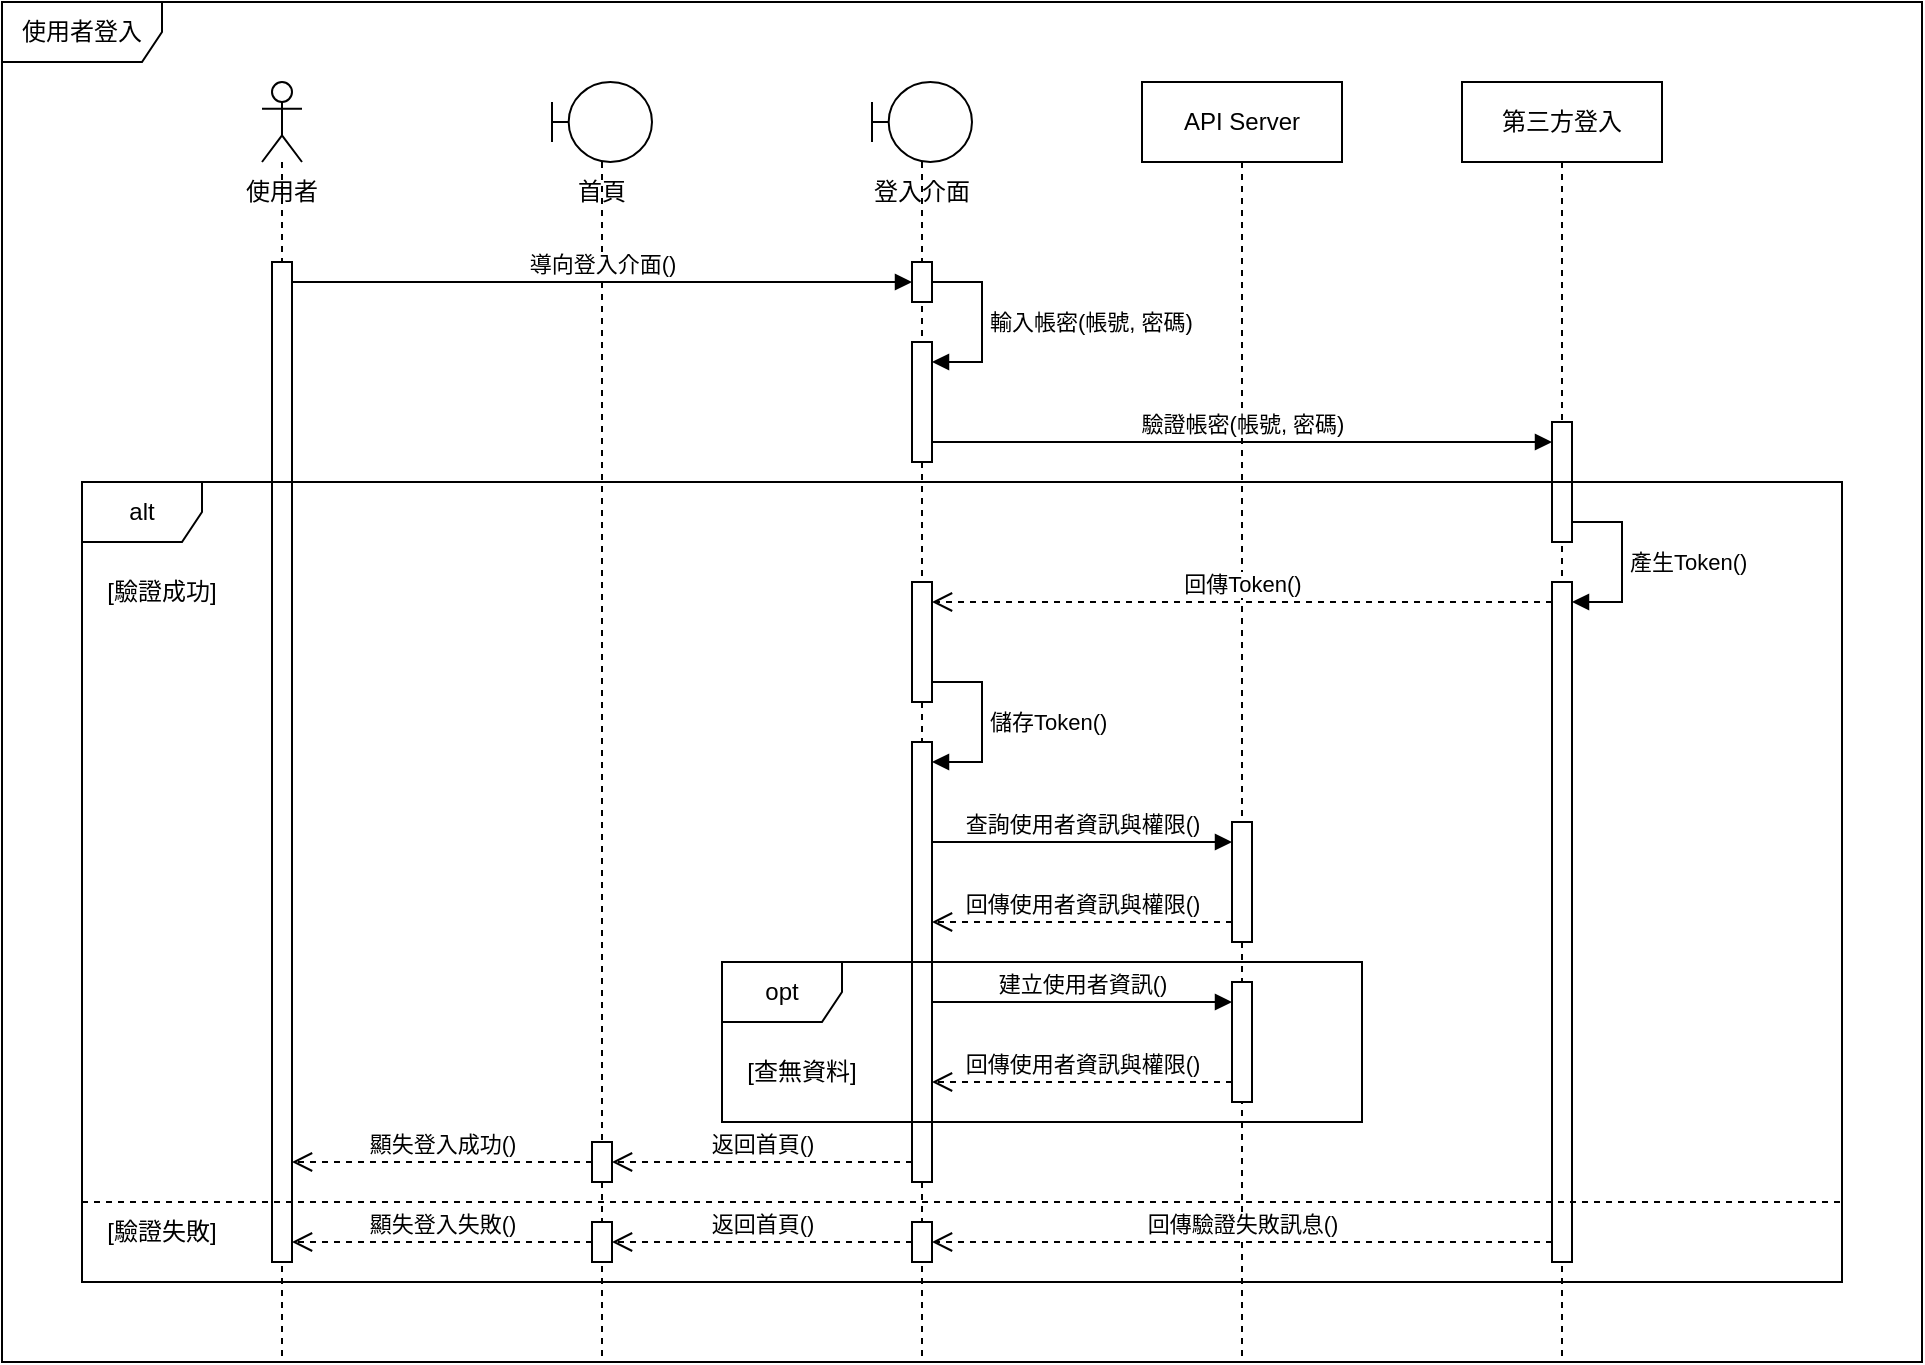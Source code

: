 <mxfile version="27.0.5">
  <diagram name="第 1 页" id="1ISZXP66ttom4p50y0LG">
    <mxGraphModel dx="1163" dy="716" grid="1" gridSize="10" guides="1" tooltips="1" connect="1" arrows="1" fold="1" page="1" pageScale="1" pageWidth="827" pageHeight="1169" math="0" shadow="0">
      <root>
        <mxCell id="0" />
        <mxCell id="1" parent="0" />
        <mxCell id="TqxyXy0SHhE-zwgsd13N-1" value="" style="shape=umlLifeline;perimeter=lifelinePerimeter;whiteSpace=wrap;html=1;container=1;dropTarget=0;collapsible=0;recursiveResize=0;outlineConnect=0;portConstraint=eastwest;newEdgeStyle={&quot;curved&quot;:0,&quot;rounded&quot;:0};participant=umlActor;" vertex="1" parent="1">
          <mxGeometry x="170" y="80" width="20" height="640" as="geometry" />
        </mxCell>
        <mxCell id="TqxyXy0SHhE-zwgsd13N-10" value="" style="html=1;points=[[0,0,0,0,5],[0,1,0,0,-5],[1,0,0,0,5],[1,1,0,0,-5]];perimeter=orthogonalPerimeter;outlineConnect=0;targetShapes=umlLifeline;portConstraint=eastwest;newEdgeStyle={&quot;curved&quot;:0,&quot;rounded&quot;:0};" vertex="1" parent="TqxyXy0SHhE-zwgsd13N-1">
          <mxGeometry x="5" y="90" width="10" height="500" as="geometry" />
        </mxCell>
        <mxCell id="TqxyXy0SHhE-zwgsd13N-2" value="" style="shape=umlLifeline;perimeter=lifelinePerimeter;whiteSpace=wrap;html=1;container=1;dropTarget=0;collapsible=0;recursiveResize=0;outlineConnect=0;portConstraint=eastwest;newEdgeStyle={&quot;curved&quot;:0,&quot;rounded&quot;:0};participant=umlBoundary;" vertex="1" parent="1">
          <mxGeometry x="315" y="80" width="50" height="640" as="geometry" />
        </mxCell>
        <mxCell id="TqxyXy0SHhE-zwgsd13N-3" value="" style="shape=umlLifeline;perimeter=lifelinePerimeter;whiteSpace=wrap;html=1;container=1;dropTarget=0;collapsible=0;recursiveResize=0;outlineConnect=0;portConstraint=eastwest;newEdgeStyle={&quot;curved&quot;:0,&quot;rounded&quot;:0};participant=umlBoundary;" vertex="1" parent="1">
          <mxGeometry x="475" y="80" width="50" height="640" as="geometry" />
        </mxCell>
        <mxCell id="TqxyXy0SHhE-zwgsd13N-6" value="" style="html=1;points=[[0,0,0,0,5],[0,1,0,0,-5],[1,0,0,0,5],[1,1,0,0,-5]];perimeter=orthogonalPerimeter;outlineConnect=0;targetShapes=umlLifeline;portConstraint=eastwest;newEdgeStyle={&quot;curved&quot;:0,&quot;rounded&quot;:0};" vertex="1" parent="TqxyXy0SHhE-zwgsd13N-3">
          <mxGeometry x="20" y="90" width="10" height="20" as="geometry" />
        </mxCell>
        <mxCell id="TqxyXy0SHhE-zwgsd13N-13" value="" style="html=1;points=[[0,0,0,0,5],[0,1,0,0,-5],[1,0,0,0,5],[1,1,0,0,-5]];perimeter=orthogonalPerimeter;outlineConnect=0;targetShapes=umlLifeline;portConstraint=eastwest;newEdgeStyle={&quot;curved&quot;:0,&quot;rounded&quot;:0};" vertex="1" parent="TqxyXy0SHhE-zwgsd13N-3">
          <mxGeometry x="20" y="130" width="10" height="60" as="geometry" />
        </mxCell>
        <mxCell id="TqxyXy0SHhE-zwgsd13N-14" value="輸入帳密(帳號, 密碼)" style="html=1;align=left;spacingLeft=2;endArrow=block;rounded=0;edgeStyle=orthogonalEdgeStyle;curved=0;rounded=0;" edge="1" target="TqxyXy0SHhE-zwgsd13N-13" parent="TqxyXy0SHhE-zwgsd13N-3" source="TqxyXy0SHhE-zwgsd13N-6">
          <mxGeometry relative="1" as="geometry">
            <mxPoint x="35" y="100" as="sourcePoint" />
            <Array as="points">
              <mxPoint x="55" y="100" />
              <mxPoint x="55" y="140" />
            </Array>
          </mxGeometry>
        </mxCell>
        <mxCell id="TqxyXy0SHhE-zwgsd13N-22" value="" style="html=1;points=[[0,0,0,0,5],[0,1,0,0,-5],[1,0,0,0,5],[1,1,0,0,-5]];perimeter=orthogonalPerimeter;outlineConnect=0;targetShapes=umlLifeline;portConstraint=eastwest;newEdgeStyle={&quot;curved&quot;:0,&quot;rounded&quot;:0};" vertex="1" parent="TqxyXy0SHhE-zwgsd13N-3">
          <mxGeometry x="20" y="250" width="10" height="60" as="geometry" />
        </mxCell>
        <mxCell id="TqxyXy0SHhE-zwgsd13N-4" value="API Server" style="shape=umlLifeline;perimeter=lifelinePerimeter;whiteSpace=wrap;html=1;container=1;dropTarget=0;collapsible=0;recursiveResize=0;outlineConnect=0;portConstraint=eastwest;newEdgeStyle={&quot;curved&quot;:0,&quot;rounded&quot;:0};" vertex="1" parent="1">
          <mxGeometry x="610" y="80" width="100" height="640" as="geometry" />
        </mxCell>
        <mxCell id="TqxyXy0SHhE-zwgsd13N-28" value="" style="html=1;points=[[0,0,0,0,5],[0,1,0,0,-5],[1,0,0,0,5],[1,1,0,0,-5]];perimeter=orthogonalPerimeter;outlineConnect=0;targetShapes=umlLifeline;portConstraint=eastwest;newEdgeStyle={&quot;curved&quot;:0,&quot;rounded&quot;:0};" vertex="1" parent="TqxyXy0SHhE-zwgsd13N-4">
          <mxGeometry x="45" y="370" width="10" height="60" as="geometry" />
        </mxCell>
        <mxCell id="TqxyXy0SHhE-zwgsd13N-31" value="" style="html=1;points=[[0,0,0,0,5],[0,1,0,0,-5],[1,0,0,0,5],[1,1,0,0,-5]];perimeter=orthogonalPerimeter;outlineConnect=0;targetShapes=umlLifeline;portConstraint=eastwest;newEdgeStyle={&quot;curved&quot;:0,&quot;rounded&quot;:0};" vertex="1" parent="TqxyXy0SHhE-zwgsd13N-4">
          <mxGeometry x="45" y="450" width="10" height="60" as="geometry" />
        </mxCell>
        <mxCell id="TqxyXy0SHhE-zwgsd13N-36" value="顯失登入成功()" style="html=1;verticalAlign=bottom;endArrow=open;dashed=1;endSize=8;curved=0;rounded=0;" edge="1" parent="TqxyXy0SHhE-zwgsd13N-4" source="TqxyXy0SHhE-zwgsd13N-34">
          <mxGeometry relative="1" as="geometry">
            <mxPoint x="-280" y="540" as="sourcePoint" />
            <mxPoint x="-425.0" y="540" as="targetPoint" />
          </mxGeometry>
        </mxCell>
        <mxCell id="TqxyXy0SHhE-zwgsd13N-37" value="顯失登入失敗()" style="html=1;verticalAlign=bottom;endArrow=open;dashed=1;endSize=8;curved=0;rounded=0;" edge="1" parent="TqxyXy0SHhE-zwgsd13N-4" source="TqxyXy0SHhE-zwgsd13N-41">
          <mxGeometry relative="1" as="geometry">
            <mxPoint x="-290" y="580" as="sourcePoint" />
            <mxPoint x="-425.0" y="580" as="targetPoint" />
            <Array as="points" />
          </mxGeometry>
        </mxCell>
        <mxCell id="TqxyXy0SHhE-zwgsd13N-41" value="" style="html=1;points=[[0,0,0,0,5],[0,1,0,0,-5],[1,0,0,0,5],[1,1,0,0,-5]];perimeter=orthogonalPerimeter;outlineConnect=0;targetShapes=umlLifeline;portConstraint=eastwest;newEdgeStyle={&quot;curved&quot;:0,&quot;rounded&quot;:0};" vertex="1" parent="TqxyXy0SHhE-zwgsd13N-4">
          <mxGeometry x="-275" y="570" width="10" height="20" as="geometry" />
        </mxCell>
        <mxCell id="TqxyXy0SHhE-zwgsd13N-34" value="" style="html=1;points=[[0,0,0,0,5],[0,1,0,0,-5],[1,0,0,0,5],[1,1,0,0,-5]];perimeter=orthogonalPerimeter;outlineConnect=0;targetShapes=umlLifeline;portConstraint=eastwest;newEdgeStyle={&quot;curved&quot;:0,&quot;rounded&quot;:0};" vertex="1" parent="TqxyXy0SHhE-zwgsd13N-4">
          <mxGeometry x="-275" y="530" width="10" height="20" as="geometry" />
        </mxCell>
        <mxCell id="TqxyXy0SHhE-zwgsd13N-35" value="返回首頁()" style="html=1;verticalAlign=bottom;endArrow=open;dashed=1;endSize=8;curved=0;rounded=0;" edge="1" parent="TqxyXy0SHhE-zwgsd13N-4" source="TqxyXy0SHhE-zwgsd13N-26" target="TqxyXy0SHhE-zwgsd13N-34">
          <mxGeometry relative="1" as="geometry">
            <mxPoint x="-117" y="540" as="sourcePoint" />
            <mxPoint x="-197" y="540" as="targetPoint" />
            <Array as="points">
              <mxPoint x="-190" y="540" />
            </Array>
          </mxGeometry>
        </mxCell>
        <mxCell id="TqxyXy0SHhE-zwgsd13N-42" value="返回首頁()" style="html=1;verticalAlign=bottom;endArrow=open;dashed=1;endSize=8;curved=0;rounded=0;" edge="1" parent="TqxyXy0SHhE-zwgsd13N-4" target="TqxyXy0SHhE-zwgsd13N-41" source="TqxyXy0SHhE-zwgsd13N-40">
          <mxGeometry relative="1" as="geometry">
            <mxPoint x="-117" y="580" as="sourcePoint" />
            <mxPoint x="-197" y="580" as="targetPoint" />
          </mxGeometry>
        </mxCell>
        <mxCell id="TqxyXy0SHhE-zwgsd13N-40" value="" style="html=1;points=[[0,0,0,0,5],[0,1,0,0,-5],[1,0,0,0,5],[1,1,0,0,-5]];perimeter=orthogonalPerimeter;outlineConnect=0;targetShapes=umlLifeline;portConstraint=eastwest;newEdgeStyle={&quot;curved&quot;:0,&quot;rounded&quot;:0};" vertex="1" parent="TqxyXy0SHhE-zwgsd13N-4">
          <mxGeometry x="-115" y="570" width="10" height="20" as="geometry" />
        </mxCell>
        <mxCell id="TqxyXy0SHhE-zwgsd13N-26" value="" style="html=1;points=[[0,0,0,0,5],[0,1,0,0,-5],[1,0,0,0,5],[1,1,0,0,-5]];perimeter=orthogonalPerimeter;outlineConnect=0;targetShapes=umlLifeline;portConstraint=eastwest;newEdgeStyle={&quot;curved&quot;:0,&quot;rounded&quot;:0};" vertex="1" parent="TqxyXy0SHhE-zwgsd13N-4">
          <mxGeometry x="-115" y="330" width="10" height="220" as="geometry" />
        </mxCell>
        <mxCell id="TqxyXy0SHhE-zwgsd13N-38" value="回傳驗證失敗訊息()" style="html=1;verticalAlign=bottom;endArrow=open;dashed=1;endSize=8;curved=0;rounded=0;" edge="1" parent="TqxyXy0SHhE-zwgsd13N-4">
          <mxGeometry relative="1" as="geometry">
            <mxPoint x="205" y="580" as="sourcePoint" />
            <mxPoint x="-105" y="580" as="targetPoint" />
            <Array as="points">
              <mxPoint x="50" y="580" />
            </Array>
          </mxGeometry>
        </mxCell>
        <mxCell id="TqxyXy0SHhE-zwgsd13N-29" value="查詢使用者資訊與權限()" style="html=1;verticalAlign=bottom;endArrow=block;curved=0;rounded=0;" edge="1" target="TqxyXy0SHhE-zwgsd13N-28" parent="TqxyXy0SHhE-zwgsd13N-4">
          <mxGeometry relative="1" as="geometry">
            <mxPoint x="-105" y="380" as="sourcePoint" />
            <Array as="points">
              <mxPoint x="-30" y="380" />
            </Array>
          </mxGeometry>
        </mxCell>
        <mxCell id="TqxyXy0SHhE-zwgsd13N-30" value="回傳使用者資訊與權限()" style="html=1;verticalAlign=bottom;endArrow=open;dashed=1;endSize=8;curved=0;rounded=0;" edge="1" source="TqxyXy0SHhE-zwgsd13N-28" parent="TqxyXy0SHhE-zwgsd13N-4">
          <mxGeometry relative="1" as="geometry">
            <mxPoint x="-105" y="420" as="targetPoint" />
            <Array as="points">
              <mxPoint x="-30" y="420" />
            </Array>
          </mxGeometry>
        </mxCell>
        <mxCell id="TqxyXy0SHhE-zwgsd13N-32" value="建立使用者資訊()" style="html=1;verticalAlign=bottom;endArrow=block;curved=0;rounded=0;" edge="1" parent="TqxyXy0SHhE-zwgsd13N-4" target="TqxyXy0SHhE-zwgsd13N-31">
          <mxGeometry relative="1" as="geometry">
            <mxPoint x="-105" y="460" as="sourcePoint" />
            <Array as="points">
              <mxPoint x="-30" y="460" />
            </Array>
          </mxGeometry>
        </mxCell>
        <mxCell id="TqxyXy0SHhE-zwgsd13N-33" value="回傳使用者資訊與權限()" style="html=1;verticalAlign=bottom;endArrow=open;dashed=1;endSize=8;curved=0;rounded=0;" edge="1" parent="TqxyXy0SHhE-zwgsd13N-4" source="TqxyXy0SHhE-zwgsd13N-31">
          <mxGeometry relative="1" as="geometry">
            <mxPoint x="-105" y="500" as="targetPoint" />
            <Array as="points">
              <mxPoint x="-30" y="500" />
            </Array>
          </mxGeometry>
        </mxCell>
        <mxCell id="TqxyXy0SHhE-zwgsd13N-5" value="第三方登入" style="shape=umlLifeline;perimeter=lifelinePerimeter;whiteSpace=wrap;html=1;container=1;dropTarget=0;collapsible=0;recursiveResize=0;outlineConnect=0;portConstraint=eastwest;newEdgeStyle={&quot;curved&quot;:0,&quot;rounded&quot;:0};" vertex="1" parent="1">
          <mxGeometry x="770" y="80" width="100" height="640" as="geometry" />
        </mxCell>
        <mxCell id="TqxyXy0SHhE-zwgsd13N-16" value="驗證帳密(帳號, 密碼)" style="html=1;verticalAlign=bottom;endArrow=block;curved=0;rounded=0;entryX=0;entryY=0;entryDx=0;entryDy=5;" edge="1" parent="TqxyXy0SHhE-zwgsd13N-5" source="TqxyXy0SHhE-zwgsd13N-13">
          <mxGeometry x="-0.002" relative="1" as="geometry">
            <mxPoint x="-25" y="180" as="sourcePoint" />
            <mxPoint x="45" y="180" as="targetPoint" />
            <mxPoint as="offset" />
          </mxGeometry>
        </mxCell>
        <mxCell id="TqxyXy0SHhE-zwgsd13N-15" value="" style="html=1;points=[[0,0,0,0,5],[0,1,0,0,-5],[1,0,0,0,5],[1,1,0,0,-5]];perimeter=orthogonalPerimeter;outlineConnect=0;targetShapes=umlLifeline;portConstraint=eastwest;newEdgeStyle={&quot;curved&quot;:0,&quot;rounded&quot;:0};" vertex="1" parent="TqxyXy0SHhE-zwgsd13N-5">
          <mxGeometry x="45" y="170" width="10" height="60" as="geometry" />
        </mxCell>
        <mxCell id="TqxyXy0SHhE-zwgsd13N-19" value="產生Token()" style="html=1;align=left;spacingLeft=2;endArrow=block;rounded=0;edgeStyle=orthogonalEdgeStyle;curved=0;rounded=0;" edge="1" target="TqxyXy0SHhE-zwgsd13N-18" parent="TqxyXy0SHhE-zwgsd13N-5">
          <mxGeometry relative="1" as="geometry">
            <mxPoint x="55" y="220" as="sourcePoint" />
            <Array as="points">
              <mxPoint x="80" y="220" />
              <mxPoint x="80" y="260" />
            </Array>
          </mxGeometry>
        </mxCell>
        <mxCell id="TqxyXy0SHhE-zwgsd13N-18" value="" style="html=1;points=[[0,0,0,0,5],[0,1,0,0,-5],[1,0,0,0,5],[1,1,0,0,-5]];perimeter=orthogonalPerimeter;outlineConnect=0;targetShapes=umlLifeline;portConstraint=eastwest;newEdgeStyle={&quot;curved&quot;:0,&quot;rounded&quot;:0};" vertex="1" parent="TqxyXy0SHhE-zwgsd13N-5">
          <mxGeometry x="45" y="250" width="10" height="340" as="geometry" />
        </mxCell>
        <mxCell id="TqxyXy0SHhE-zwgsd13N-20" value="回傳Token()" style="html=1;verticalAlign=bottom;endArrow=open;dashed=1;endSize=8;curved=0;rounded=0;" edge="1" parent="TqxyXy0SHhE-zwgsd13N-5">
          <mxGeometry relative="1" as="geometry">
            <mxPoint x="45" y="260" as="sourcePoint" />
            <mxPoint x="-265" y="260" as="targetPoint" />
          </mxGeometry>
        </mxCell>
        <mxCell id="TqxyXy0SHhE-zwgsd13N-7" value="導向登入介面()" style="html=1;verticalAlign=bottom;endArrow=block;curved=0;rounded=0;" edge="1" parent="1">
          <mxGeometry relative="1" as="geometry">
            <mxPoint x="185" y="180" as="sourcePoint" />
            <mxPoint x="495" y="180" as="targetPoint" />
          </mxGeometry>
        </mxCell>
        <mxCell id="TqxyXy0SHhE-zwgsd13N-43" value="alt" style="shape=umlFrame;whiteSpace=wrap;html=1;pointerEvents=0;" vertex="1" parent="1">
          <mxGeometry x="80" y="280" width="880" height="400" as="geometry" />
        </mxCell>
        <mxCell id="TqxyXy0SHhE-zwgsd13N-27" value="儲存Token()" style="html=1;align=left;spacingLeft=2;endArrow=block;rounded=0;edgeStyle=orthogonalEdgeStyle;curved=0;rounded=0;" edge="1" target="TqxyXy0SHhE-zwgsd13N-26" parent="1" source="TqxyXy0SHhE-zwgsd13N-22">
          <mxGeometry relative="1" as="geometry">
            <mxPoint x="520" y="380" as="sourcePoint" />
            <Array as="points">
              <mxPoint x="530" y="380" />
              <mxPoint x="530" y="420" />
            </Array>
            <mxPoint x="500.0" y="450" as="targetPoint" />
          </mxGeometry>
        </mxCell>
        <mxCell id="TqxyXy0SHhE-zwgsd13N-44" value="" style="endArrow=none;dashed=1;html=1;rounded=0;exitX=0;exitY=0.9;exitDx=0;exitDy=0;exitPerimeter=0;entryX=1;entryY=0.9;entryDx=0;entryDy=0;entryPerimeter=0;" edge="1" parent="1" source="TqxyXy0SHhE-zwgsd13N-43" target="TqxyXy0SHhE-zwgsd13N-43">
          <mxGeometry width="50" height="50" relative="1" as="geometry">
            <mxPoint x="350" y="450" as="sourcePoint" />
            <mxPoint x="400" y="400" as="targetPoint" />
          </mxGeometry>
        </mxCell>
        <mxCell id="TqxyXy0SHhE-zwgsd13N-45" value="opt" style="shape=umlFrame;whiteSpace=wrap;html=1;pointerEvents=0;" vertex="1" parent="1">
          <mxGeometry x="400" y="520" width="320" height="80" as="geometry" />
        </mxCell>
        <mxCell id="TqxyXy0SHhE-zwgsd13N-46" value="[驗證成功]" style="text;html=1;align=center;verticalAlign=middle;whiteSpace=wrap;rounded=0;" vertex="1" parent="1">
          <mxGeometry x="80" y="320" width="80" height="30" as="geometry" />
        </mxCell>
        <mxCell id="TqxyXy0SHhE-zwgsd13N-47" value="[驗證失敗]" style="text;html=1;align=center;verticalAlign=middle;whiteSpace=wrap;rounded=0;" vertex="1" parent="1">
          <mxGeometry x="80" y="640" width="80" height="30" as="geometry" />
        </mxCell>
        <mxCell id="TqxyXy0SHhE-zwgsd13N-48" value="[查無資料]" style="text;html=1;align=center;verticalAlign=middle;whiteSpace=wrap;rounded=0;" vertex="1" parent="1">
          <mxGeometry x="400" y="560" width="80" height="30" as="geometry" />
        </mxCell>
        <mxCell id="TqxyXy0SHhE-zwgsd13N-49" value="使用者登入" style="shape=umlFrame;whiteSpace=wrap;html=1;pointerEvents=0;width=80;height=30;" vertex="1" parent="1">
          <mxGeometry x="40" y="40" width="960" height="680" as="geometry" />
        </mxCell>
        <mxCell id="TqxyXy0SHhE-zwgsd13N-50" value="使用者" style="text;html=1;align=center;verticalAlign=middle;whiteSpace=wrap;rounded=0;" vertex="1" parent="1">
          <mxGeometry x="150" y="120" width="60" height="30" as="geometry" />
        </mxCell>
        <mxCell id="TqxyXy0SHhE-zwgsd13N-51" value="首頁" style="text;html=1;align=center;verticalAlign=middle;whiteSpace=wrap;rounded=0;" vertex="1" parent="1">
          <mxGeometry x="310" y="120" width="60" height="30" as="geometry" />
        </mxCell>
        <mxCell id="TqxyXy0SHhE-zwgsd13N-52" value="登入介面" style="text;html=1;align=center;verticalAlign=middle;whiteSpace=wrap;rounded=0;" vertex="1" parent="1">
          <mxGeometry x="470" y="120" width="60" height="30" as="geometry" />
        </mxCell>
      </root>
    </mxGraphModel>
  </diagram>
</mxfile>
